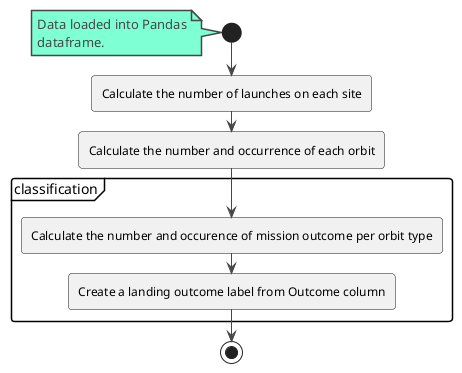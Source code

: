 @startuml
!theme vibrant
start
note
Data loaded into Pandas
dataframe.
end note
:Calculate the number of launches on each site;
:Calculate the number and occurrence of each orbit;
partition classification {
  :Calculate the number and occurence of mission outcome per orbit type;
  :Create a landing outcome label from Outcome column;
}
stop
@enduml
